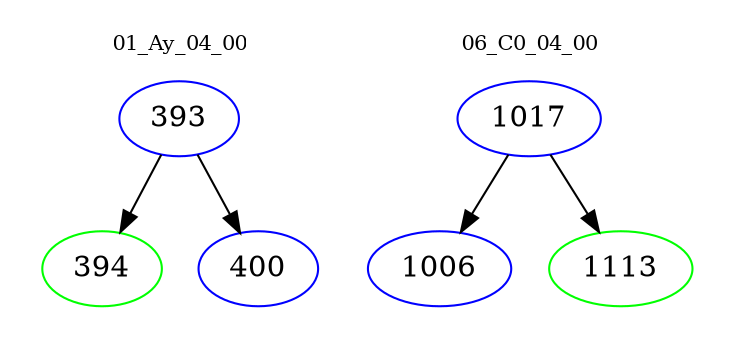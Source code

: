 digraph{
subgraph cluster_0 {
color = white
label = "01_Ay_04_00";
fontsize=10;
T0_393 [label="393", color="blue"]
T0_393 -> T0_394 [color="black"]
T0_394 [label="394", color="green"]
T0_393 -> T0_400 [color="black"]
T0_400 [label="400", color="blue"]
}
subgraph cluster_1 {
color = white
label = "06_C0_04_00";
fontsize=10;
T1_1017 [label="1017", color="blue"]
T1_1017 -> T1_1006 [color="black"]
T1_1006 [label="1006", color="blue"]
T1_1017 -> T1_1113 [color="black"]
T1_1113 [label="1113", color="green"]
}
}
